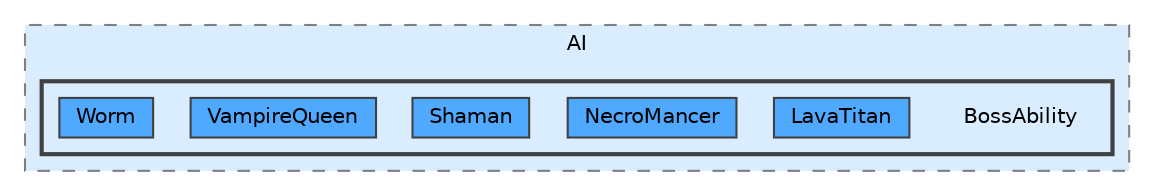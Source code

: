 digraph "Q:/IdleWave/Projet/Assets/Scripts/RogueGenesia/Survival/Monster/AI/BossAbility"
{
 // LATEX_PDF_SIZE
  bgcolor="transparent";
  edge [fontname=Helvetica,fontsize=10,labelfontname=Helvetica,labelfontsize=10];
  node [fontname=Helvetica,fontsize=10,shape=box,height=0.2,width=0.4];
  compound=true
  subgraph clusterdir_befd5c0ec8b1e2fefcf5dc2dd2093e48 {
    graph [ bgcolor="#daedff", pencolor="grey50", label="AI", fontname=Helvetica,fontsize=10 style="filled,dashed", URL="dir_befd5c0ec8b1e2fefcf5dc2dd2093e48.html",tooltip=""]
  subgraph clusterdir_c3cdb3834d5d3bbe5feeafd248d94d3b {
    graph [ bgcolor="#daedff", pencolor="grey25", label="", fontname=Helvetica,fontsize=10 style="filled,bold", URL="dir_c3cdb3834d5d3bbe5feeafd248d94d3b.html",tooltip=""]
    dir_c3cdb3834d5d3bbe5feeafd248d94d3b [shape=plaintext, label="BossAbility"];
  dir_260a9a2a5510b106f8374b7b885b5509 [label="LavaTitan", fillcolor="#4ea9ff", color="grey25", style="filled", URL="dir_260a9a2a5510b106f8374b7b885b5509.html",tooltip=""];
  dir_ab4ca7eccdad56827a35a43090489d4a [label="NecroMancer", fillcolor="#4ea9ff", color="grey25", style="filled", URL="dir_ab4ca7eccdad56827a35a43090489d4a.html",tooltip=""];
  dir_53de8ac55b41e18b43a2d721cf97aa08 [label="Shaman", fillcolor="#4ea9ff", color="grey25", style="filled", URL="dir_53de8ac55b41e18b43a2d721cf97aa08.html",tooltip=""];
  dir_79c53b150b5fa8a3655b9dbb33b514ac [label="VampireQueen", fillcolor="#4ea9ff", color="grey25", style="filled", URL="dir_79c53b150b5fa8a3655b9dbb33b514ac.html",tooltip=""];
  dir_badc001985ec04516ecd24134b8013a5 [label="Worm", fillcolor="#4ea9ff", color="grey25", style="filled", URL="dir_badc001985ec04516ecd24134b8013a5.html",tooltip=""];
  }
  }
}
